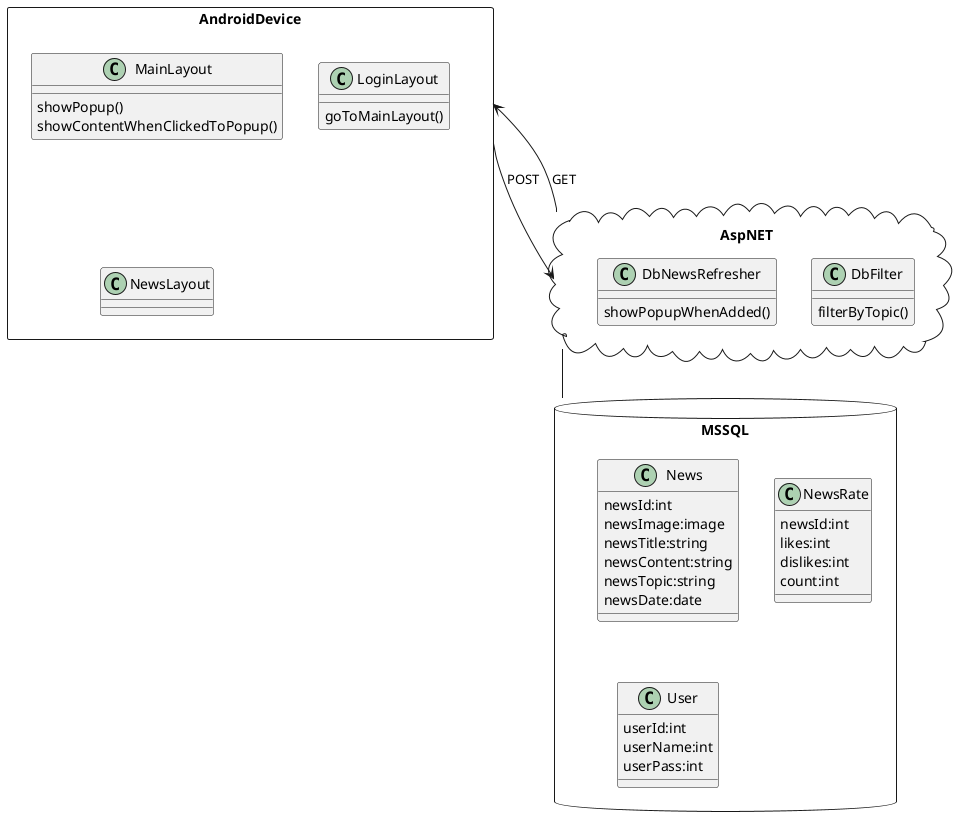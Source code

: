 @startuml
package AndroidDevice <<Rectangle>> {


  class MainLayout
{
showPopup()
showContentWhenClickedToPopup()
}


  class LoginLayout
{
  goToMainLayout()
}



  class NewsLayout
{

}
}

AndroidDevice --> AspNET : POST
AndroidDevice <-- AspNET : GET
AspNET -- MSSQL 



package AspNET <<Cloud>> 
{


  class DbFilter
{
  filterByTopic()
}

class DbNewsRefresher
{
 showPopupWhenAdded()

}
}

package MSSQL <<Database>> 
{

  class News
{
newsId:int
newsImage:image
newsTitle:string
newsContent:string
newsTopic:string
newsDate:date
}

class NewsRate
{
newsId:int
likes:int
dislikes:int
count:int
}

class User
{
userId:int
userName:int
userPass:int
}
@enduml
